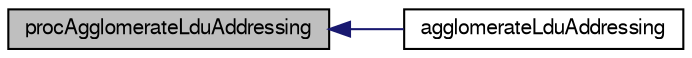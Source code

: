digraph "procAgglomerateLduAddressing"
{
  bgcolor="transparent";
  edge [fontname="FreeSans",fontsize="10",labelfontname="FreeSans",labelfontsize="10"];
  node [fontname="FreeSans",fontsize="10",shape=record];
  rankdir="LR";
  Node778 [label="procAgglomerateLduAddressing",height=0.2,width=0.4,color="black", fillcolor="grey75", style="filled", fontcolor="black"];
  Node778 -> Node779 [dir="back",color="midnightblue",fontsize="10",style="solid",fontname="FreeSans"];
  Node779 [label="agglomerateLduAddressing",height=0.2,width=0.4,color="black",URL="$a26970.html#a1f8676d38e3715d5330beb58b7883c90",tooltip="Assemble coarse mesh addressing. "];
}
